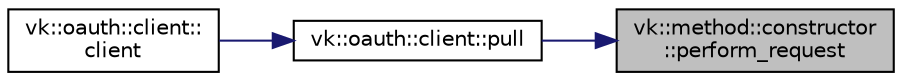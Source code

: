 digraph "vk::method::constructor::perform_request"
{
 // LATEX_PDF_SIZE
  edge [fontname="Helvetica",fontsize="10",labelfontname="Helvetica",labelfontsize="10"];
  node [fontname="Helvetica",fontsize="10",shape=record];
  rankdir="RL";
  Node1 [label="vk::method::constructor\l::perform_request",height=0.2,width=0.4,color="black", fillcolor="grey75", style="filled", fontcolor="black",tooltip=" "];
  Node1 -> Node2 [dir="back",color="midnightblue",fontsize="10",style="solid",fontname="Helvetica"];
  Node2 [label="vk::oauth::client::pull",height=0.2,width=0.4,color="black", fillcolor="white", style="filled",URL="$classvk_1_1oauth_1_1client.html#a4e076f3759181ee177f347fdbf36ec70",tooltip="Try get user data."];
  Node2 -> Node3 [dir="back",color="midnightblue",fontsize="10",style="solid",fontname="Helvetica"];
  Node3 [label="vk::oauth::client::\lclient",height=0.2,width=0.4,color="black", fillcolor="white", style="filled",URL="$classvk_1_1oauth_1_1client.html#ab15386151e60f784016ef34e45ad19aa",tooltip=" "];
}
